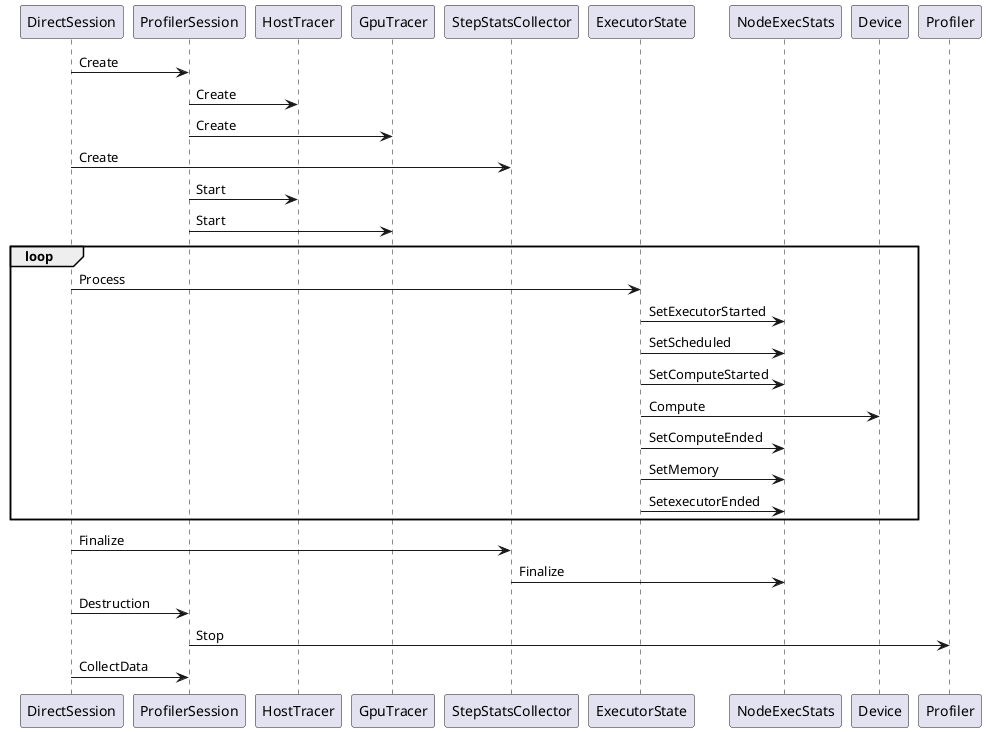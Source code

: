 @startuml
DirectSession -> ProfilerSession: Create
ProfilerSession -> HostTracer: Create
ProfilerSession -> GpuTracer: Create
DirectSession -> StepStatsCollector: Create
ProfilerSession -> HostTracer: Start
ProfilerSession -> GpuTracer: Start
loop 
DirectSession -> ExecutorState: Process
ExecutorState -> NodeExecStats: SetExecutorStarted
ExecutorState -> NodeExecStats: SetScheduled
ExecutorState -> NodeExecStats: SetComputeStarted
ExecutorState -> Device: Compute
ExecutorState -> NodeExecStats: SetComputeEnded
ExecutorState -> NodeExecStats: SetMemory
ExecutorState -> NodeExecStats: SetexecutorEnded
end
DirectSession -> StepStatsCollector: Finalize
StepStatsCollector -> NodeExecStats: Finalize
DirectSession -> ProfilerSession: Destruction
ProfilerSession -> Profiler: Stop
DirectSession -> ProfilerSession: CollectData
@enduml
